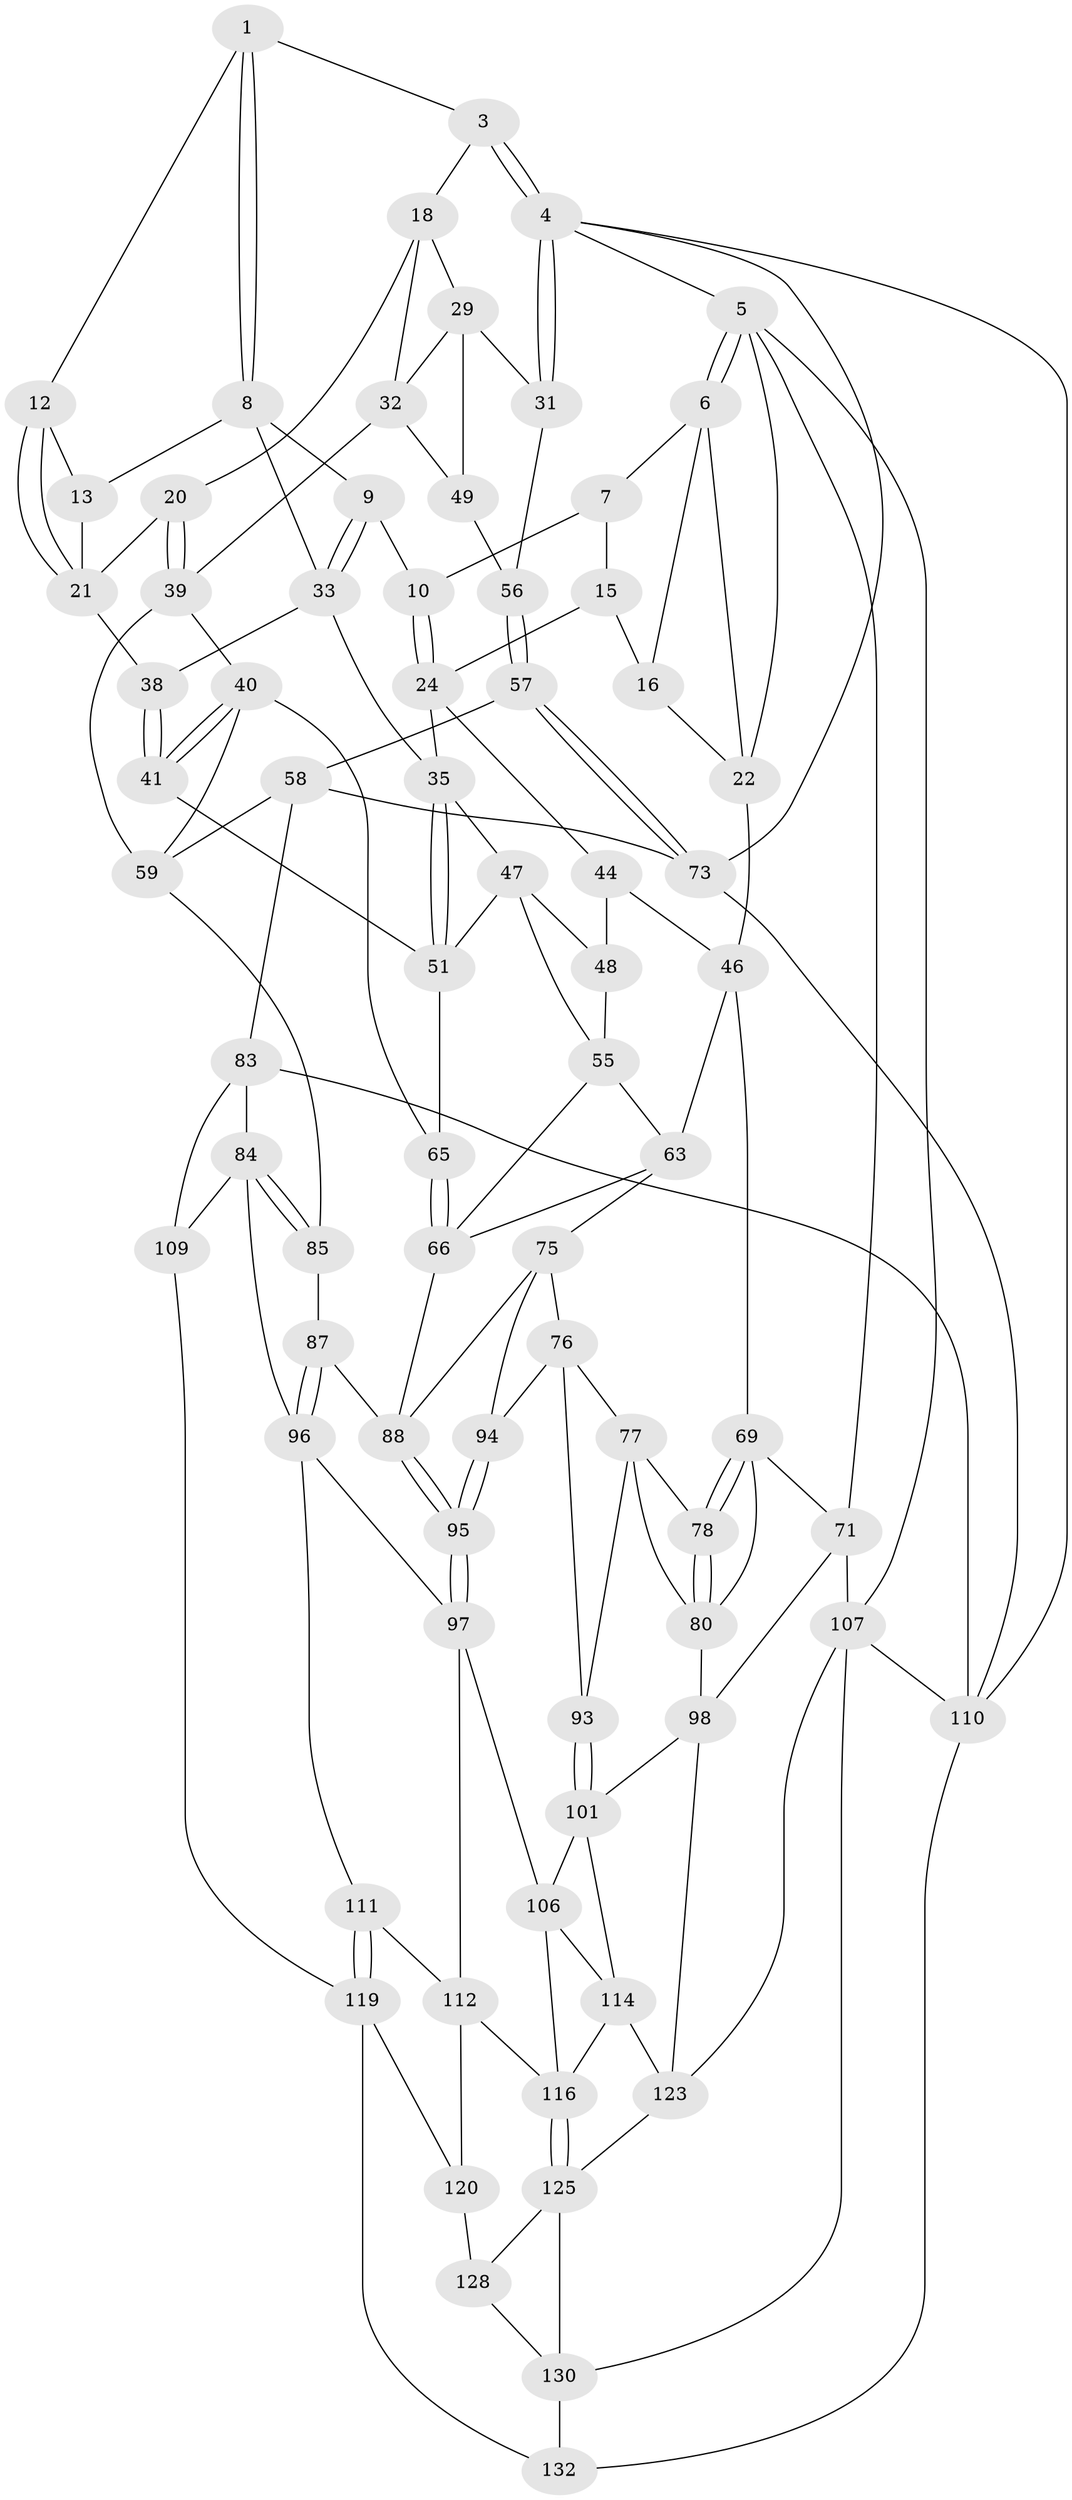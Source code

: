 // original degree distribution, {3: 0.015037593984962405, 4: 0.22556390977443608, 6: 0.20300751879699247, 5: 0.556390977443609}
// Generated by graph-tools (version 1.1) at 2025/11/02/27/25 16:11:55]
// undirected, 76 vertices, 163 edges
graph export_dot {
graph [start="1"]
  node [color=gray90,style=filled];
  1 [pos="+0.48396034476897454+0",super="+2"];
  3 [pos="+0.7488439791717014+0"];
  4 [pos="+1+0",super="+72"];
  5 [pos="+0+0",super="+23"];
  6 [pos="+0.11357319185233654+0",super="+17"];
  7 [pos="+0.17423060631721451+0",super="+11"];
  8 [pos="+0.4444280148054824+0.005084464544615098",super="+14"];
  9 [pos="+0.4239556697395053+0.040867038399086376"];
  10 [pos="+0.38372531952369093+0.08010900908886144"];
  12 [pos="+0.6335828588297279+0"];
  13 [pos="+0.5831728522290812+0.10742864307906265"];
  15 [pos="+0.2726868868089957+0.06075321068686161",super="+26"];
  16 [pos="+0.15950006515962037+0",super="+27"];
  18 [pos="+0.7722347437558386+0",super="+19"];
  20 [pos="+0.7205675653299659+0.13711988205020617"];
  21 [pos="+0.6797205200344026+0.13574897647190984",super="+37"];
  22 [pos="+0+0.2842612830781875",super="+28"];
  24 [pos="+0.37762393590971016+0.10229616836340152",super="+25"];
  29 [pos="+0.8274096604734624+0.06736657427267916",super="+30"];
  31 [pos="+1+0.09633571765184758",super="+61"];
  32 [pos="+0.8177398585442893+0.19919438869877795",super="+42"];
  33 [pos="+0.5075101818901838+0.1783872707099644",super="+34"];
  35 [pos="+0.4813447546025999+0.2400476670380645",super="+36"];
  38 [pos="+0.6325014349192977+0.17845237713402512"];
  39 [pos="+0.6651744475987826+0.3284376116508074",super="+43"];
  40 [pos="+0.6578544616867815+0.32615127222871276",super="+67"];
  41 [pos="+0.6493472344055068+0.32120322483088054"];
  44 [pos="+0.27761957357943856+0.17693304509574423",super="+45"];
  46 [pos="+0.06902612462778933+0.30727869727257107",super="+64"];
  47 [pos="+0.3715214247419771+0.24563812117924902",super="+53"];
  48 [pos="+0.36769885382723694+0.2464118737501023",super="+54"];
  49 [pos="+0.9660860072056071+0.19904445705375143",super="+50"];
  51 [pos="+0.5200571545461953+0.29879880775221007",super="+52"];
  55 [pos="+0.29002489750085403+0.3424200643221236",super="+62"];
  56 [pos="+0.8938534097907+0.4452017445201445",super="+60"];
  57 [pos="+0.8915805124080054+0.4468074573132422"];
  58 [pos="+0.8022433402076071+0.47561300923160194",super="+82"];
  59 [pos="+0.7337516539931114+0.43215618756933694",super="+68"];
  63 [pos="+0.219929951627592+0.48347485012059044",super="+74"];
  65 [pos="+0.4445656327426259+0.4837779557537809"];
  66 [pos="+0.42484092133784324+0.5018947766624817",super="+79"];
  69 [pos="+0.1040531151442231+0.531119486659179",super="+70"];
  71 [pos="+0+0.4814921079879051",super="+100"];
  73 [pos="+1+0.7181366786028697",super="+86"];
  75 [pos="+0.2351649052691804+0.5842464905907122",super="+90"];
  76 [pos="+0.22551307556100803+0.5947398357824129",super="+92"];
  77 [pos="+0.22398456901048605+0.5953442251569949",super="+91"];
  78 [pos="+0.10773885409361147+0.5470531455034648"];
  80 [pos="+0.10149853622256899+0.6384269365645152",super="+81"];
  83 [pos="+0.7076458528902371+0.6776505686553167",super="+108"];
  84 [pos="+0.6487184841564428+0.6686636055582134",super="+103"];
  85 [pos="+0.6157495229923305+0.6307260804773978"];
  87 [pos="+0.48823584749971893+0.6553003820784862"];
  88 [pos="+0.47391541162031664+0.6392586651640256",super="+89"];
  93 [pos="+0.17961355173941088+0.7291871544363897"];
  94 [pos="+0.3366884520829843+0.6835431394289109"];
  95 [pos="+0.34467135468296406+0.7083059376547475"];
  96 [pos="+0.4660293929317211+0.7398062947300686",super="+104"];
  97 [pos="+0.34652735845540056+0.7160521710504173",super="+105"];
  98 [pos="+0+0.7632911832471323",super="+99"];
  101 [pos="+0.17968400329787115+0.7348538431765715",super="+102"];
  106 [pos="+0.3069746886155862+0.7824681681380199",super="+113"];
  107 [pos="+0+1",super="+133"];
  109 [pos="+0.6001871112618324+0.8837663356893019"];
  110 [pos="+0.8526057732387808+0.8627291301820139",super="+118"];
  111 [pos="+0.4351070040484775+0.8470324922702434"];
  112 [pos="+0.40904009588688106+0.8444617241722251",super="+115"];
  114 [pos="+0.1374148337809072+0.8404529209283219",super="+122"];
  116 [pos="+0.3102302759461571+0.8952620113363571",super="+117"];
  119 [pos="+0.4351929072439508+0.9107237295813329",super="+121"];
  120 [pos="+0.3777120157147468+0.9425755823823052",super="+127"];
  123 [pos="+0.15679126121884973+0.9293505237644896",super="+124"];
  125 [pos="+0.3030902407959652+0.9324905720072507",super="+126"];
  128 [pos="+0.3066881507587556+0.9370127951815703",super="+129"];
  130 [pos="+0.3895980413714639+1",super="+131"];
  132 [pos="+0.59656679349409+1"];
  1 -- 8;
  1 -- 8;
  1 -- 3;
  1 -- 12;
  3 -- 4;
  3 -- 4;
  3 -- 18;
  4 -- 5;
  4 -- 31 [weight=2];
  4 -- 31;
  4 -- 73;
  4 -- 110;
  5 -- 6;
  5 -- 6;
  5 -- 107;
  5 -- 22;
  5 -- 71;
  6 -- 7;
  6 -- 16;
  6 -- 22;
  7 -- 10;
  7 -- 15;
  8 -- 9;
  8 -- 33;
  8 -- 13;
  9 -- 10;
  9 -- 33;
  9 -- 33;
  10 -- 24;
  10 -- 24;
  12 -- 13;
  12 -- 21;
  12 -- 21;
  13 -- 21;
  15 -- 16 [weight=2];
  15 -- 24;
  16 -- 22;
  18 -- 29;
  18 -- 32;
  18 -- 20;
  20 -- 21;
  20 -- 39;
  20 -- 39;
  21 -- 38;
  22 -- 46;
  24 -- 35;
  24 -- 44;
  29 -- 32;
  29 -- 49;
  29 -- 31;
  31 -- 56;
  32 -- 49;
  32 -- 39;
  33 -- 35;
  33 -- 38;
  35 -- 51;
  35 -- 51;
  35 -- 47;
  38 -- 41;
  38 -- 41;
  39 -- 40;
  39 -- 59;
  40 -- 41;
  40 -- 41;
  40 -- 65;
  40 -- 59;
  41 -- 51;
  44 -- 48 [weight=2];
  44 -- 46;
  46 -- 69;
  46 -- 63;
  47 -- 48;
  47 -- 51;
  47 -- 55;
  48 -- 55;
  49 -- 56 [weight=2];
  51 -- 65;
  55 -- 66;
  55 -- 63;
  56 -- 57;
  56 -- 57;
  57 -- 58;
  57 -- 73;
  57 -- 73;
  58 -- 59;
  58 -- 73;
  58 -- 83;
  59 -- 85;
  63 -- 66;
  63 -- 75;
  65 -- 66;
  65 -- 66;
  66 -- 88;
  69 -- 78;
  69 -- 78;
  69 -- 80;
  69 -- 71;
  71 -- 107;
  71 -- 98;
  73 -- 110;
  75 -- 76;
  75 -- 94;
  75 -- 88;
  76 -- 77;
  76 -- 93;
  76 -- 94;
  77 -- 78;
  77 -- 80;
  77 -- 93;
  78 -- 80;
  78 -- 80;
  80 -- 98;
  83 -- 84;
  83 -- 109;
  83 -- 110;
  84 -- 85;
  84 -- 85;
  84 -- 96;
  84 -- 109;
  85 -- 87;
  87 -- 88;
  87 -- 96;
  87 -- 96;
  88 -- 95;
  88 -- 95;
  93 -- 101;
  93 -- 101;
  94 -- 95;
  94 -- 95;
  95 -- 97;
  95 -- 97;
  96 -- 97;
  96 -- 111;
  97 -- 112;
  97 -- 106;
  98 -- 101;
  98 -- 123;
  101 -- 106;
  101 -- 114;
  106 -- 114;
  106 -- 116;
  107 -- 130;
  107 -- 123;
  107 -- 110;
  109 -- 119;
  110 -- 132;
  111 -- 112;
  111 -- 119;
  111 -- 119;
  112 -- 116;
  112 -- 120;
  114 -- 123;
  114 -- 116;
  116 -- 125;
  116 -- 125;
  119 -- 120;
  119 -- 132;
  120 -- 128 [weight=2];
  123 -- 125;
  125 -- 128;
  125 -- 130;
  128 -- 130;
  130 -- 132;
}
